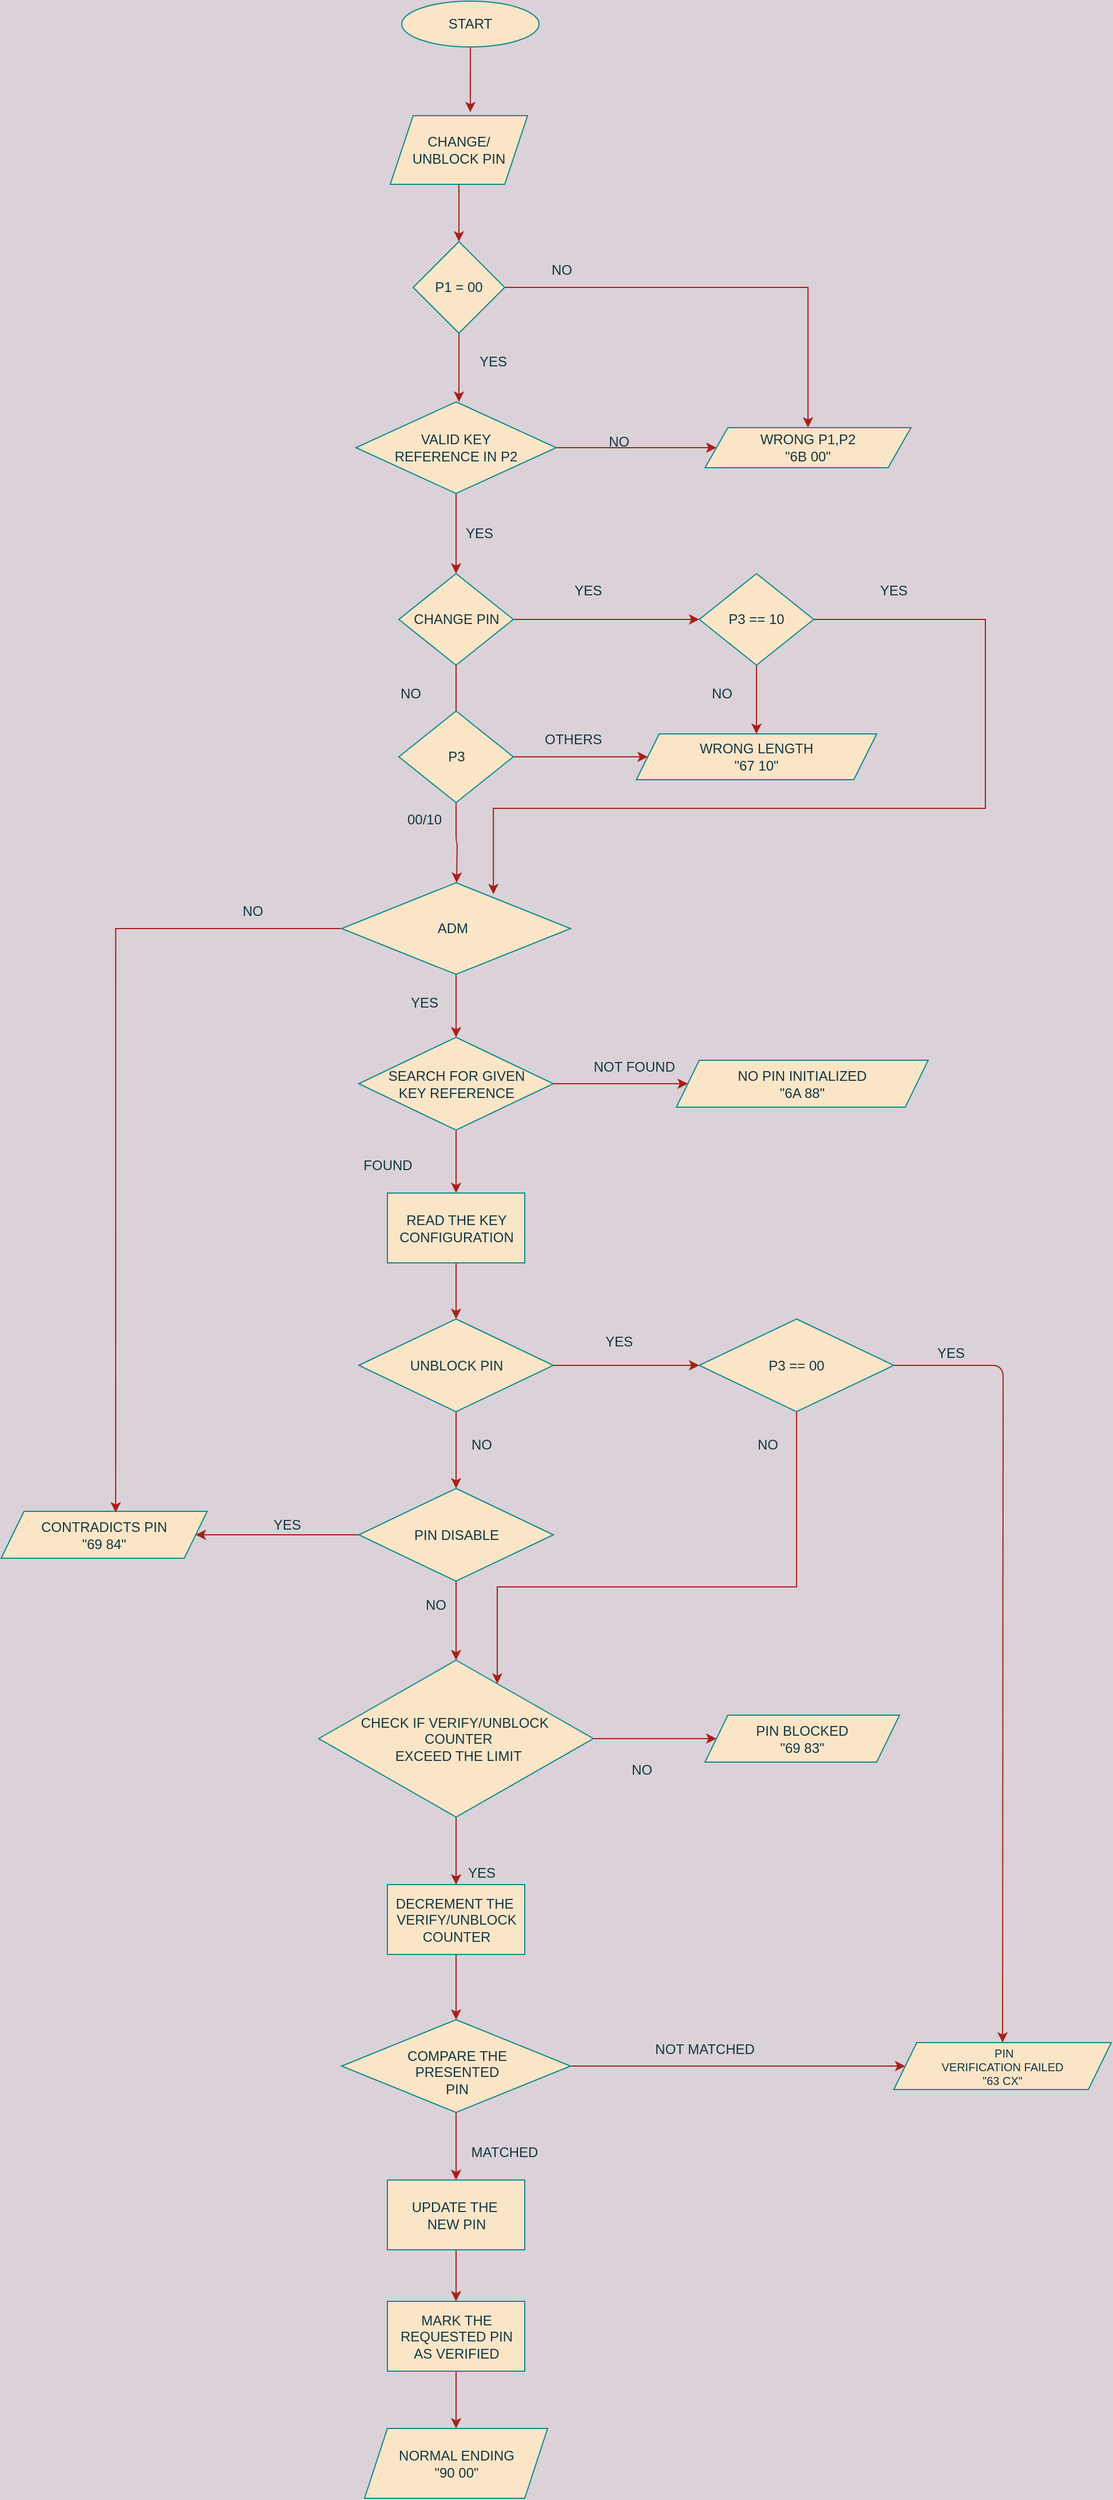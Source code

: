 <mxfile version="18.0.6" type="device"><diagram id="gzp4nmFFYQ91e2QbzzE0" name="Page-1"><mxGraphModel dx="1240" dy="790" grid="1" gridSize="10" guides="1" tooltips="1" connect="1" arrows="1" fold="1" page="1" pageScale="1" pageWidth="850" pageHeight="1100" background="#DAD2D8" math="0" shadow="0"><root><mxCell id="0"/><mxCell id="1" parent="0"/><mxCell id="MG4-aXTosAvQnPPMF3LU-4" style="edgeStyle=orthogonalEdgeStyle;rounded=0;orthogonalLoop=1;jettySize=auto;html=1;entryX=0.583;entryY=-0.05;entryDx=0;entryDy=0;entryPerimeter=0;labelBackgroundColor=#DAD2D8;strokeColor=#A8201A;fontColor=#143642;" parent="1" source="MG4-aXTosAvQnPPMF3LU-1" target="MG4-aXTosAvQnPPMF3LU-2" edge="1"><mxGeometry relative="1" as="geometry"/></mxCell><mxCell id="MG4-aXTosAvQnPPMF3LU-1" value="START" style="ellipse;whiteSpace=wrap;html=1;fillColor=#FAE5C7;strokeColor=#0F8B8D;fontColor=#143642;" parent="1" vertex="1"><mxGeometry x="360" y="10" width="120" height="40" as="geometry"/></mxCell><mxCell id="MG4-aXTosAvQnPPMF3LU-5" style="edgeStyle=orthogonalEdgeStyle;rounded=0;orthogonalLoop=1;jettySize=auto;html=1;entryX=0.5;entryY=0;entryDx=0;entryDy=0;labelBackgroundColor=#DAD2D8;strokeColor=#A8201A;fontColor=#143642;" parent="1" source="MG4-aXTosAvQnPPMF3LU-2" target="MG4-aXTosAvQnPPMF3LU-3" edge="1"><mxGeometry relative="1" as="geometry"/></mxCell><mxCell id="MG4-aXTosAvQnPPMF3LU-2" value="CHANGE/&lt;br&gt;UNBLOCK PIN" style="shape=parallelogram;perimeter=parallelogramPerimeter;whiteSpace=wrap;html=1;fixedSize=1;fillColor=#FAE5C7;strokeColor=#0F8B8D;fontColor=#143642;" parent="1" vertex="1"><mxGeometry x="350" y="110" width="120" height="60" as="geometry"/></mxCell><mxCell id="MG4-aXTosAvQnPPMF3LU-9" style="edgeStyle=orthogonalEdgeStyle;rounded=0;orthogonalLoop=1;jettySize=auto;html=1;labelBackgroundColor=#DAD2D8;strokeColor=#A8201A;fontColor=#143642;" parent="1" source="MG4-aXTosAvQnPPMF3LU-3" target="MG4-aXTosAvQnPPMF3LU-6" edge="1"><mxGeometry relative="1" as="geometry"/></mxCell><mxCell id="MG4-aXTosAvQnPPMF3LU-12" value="" style="edgeStyle=orthogonalEdgeStyle;rounded=0;orthogonalLoop=1;jettySize=auto;html=1;labelBackgroundColor=#DAD2D8;strokeColor=#A8201A;fontColor=#143642;" parent="1" source="MG4-aXTosAvQnPPMF3LU-3" edge="1"><mxGeometry relative="1" as="geometry"><mxPoint x="410" y="360" as="targetPoint"/></mxGeometry></mxCell><mxCell id="MG4-aXTosAvQnPPMF3LU-3" value="P1 = 00" style="rhombus;whiteSpace=wrap;html=1;fillColor=#FAE5C7;strokeColor=#0F8B8D;fontColor=#143642;" parent="1" vertex="1"><mxGeometry x="370" y="220" width="80" height="80" as="geometry"/></mxCell><mxCell id="MG4-aXTosAvQnPPMF3LU-6" value="WRONG P1,P2&lt;br&gt;&quot;6B 00&quot;" style="shape=parallelogram;perimeter=parallelogramPerimeter;whiteSpace=wrap;html=1;fixedSize=1;fillColor=#FAE5C7;strokeColor=#0F8B8D;fontColor=#143642;" parent="1" vertex="1"><mxGeometry x="625" y="382.5" width="180" height="35" as="geometry"/></mxCell><mxCell id="MG4-aXTosAvQnPPMF3LU-10" value="NO" style="text;html=1;strokeColor=none;fillColor=none;align=center;verticalAlign=middle;whiteSpace=wrap;rounded=0;fontColor=#143642;" parent="1" vertex="1"><mxGeometry x="470" y="230" width="60" height="30" as="geometry"/></mxCell><mxCell id="38JKRipiqlX0Olnz0UOX-1" style="edgeStyle=orthogonalEdgeStyle;rounded=0;orthogonalLoop=1;jettySize=auto;html=1;entryX=0;entryY=0.5;entryDx=0;entryDy=0;labelBackgroundColor=#DAD2D8;strokeColor=#A8201A;fontColor=#143642;" parent="1" source="MG4-aXTosAvQnPPMF3LU-13" target="MG4-aXTosAvQnPPMF3LU-6" edge="1"><mxGeometry relative="1" as="geometry"/></mxCell><mxCell id="O8jKD2jnSYwVNFKBRzWl-28" style="edgeStyle=orthogonalEdgeStyle;curved=0;rounded=1;sketch=0;orthogonalLoop=1;jettySize=auto;html=1;fontColor=#143642;strokeColor=#A8201A;fillColor=#FAE5C7;labelBackgroundColor=#DAD2D8;" parent="1" source="MG4-aXTosAvQnPPMF3LU-13" target="MG4-aXTosAvQnPPMF3LU-16" edge="1"><mxGeometry relative="1" as="geometry"/></mxCell><mxCell id="MG4-aXTosAvQnPPMF3LU-13" value="VALID KEY&lt;br&gt;REFERENCE IN P2" style="rhombus;whiteSpace=wrap;html=1;fillColor=#FAE5C7;strokeColor=#0F8B8D;fontColor=#143642;" parent="1" vertex="1"><mxGeometry x="320" y="360" width="175" height="80" as="geometry"/></mxCell><mxCell id="MG4-aXTosAvQnPPMF3LU-15" value="NO" style="text;html=1;strokeColor=none;fillColor=none;align=center;verticalAlign=middle;whiteSpace=wrap;rounded=0;fontColor=#143642;" parent="1" vertex="1"><mxGeometry x="520" y="380" width="60" height="30" as="geometry"/></mxCell><mxCell id="O8jKD2jnSYwVNFKBRzWl-29" style="edgeStyle=orthogonalEdgeStyle;curved=0;rounded=1;sketch=0;orthogonalLoop=1;jettySize=auto;html=1;fontColor=#143642;strokeColor=#A8201A;fillColor=#FAE5C7;startArrow=none;exitX=0.5;exitY=1;exitDx=0;exitDy=0;labelBackgroundColor=#DAD2D8;" parent="1" source="EzfGVU4DDTzKh8_YeEaM-4" edge="1"><mxGeometry relative="1" as="geometry"><mxPoint x="408" y="780" as="targetPoint"/></mxGeometry></mxCell><mxCell id="EzfGVU4DDTzKh8_YeEaM-3" style="edgeStyle=orthogonalEdgeStyle;rounded=0;orthogonalLoop=1;jettySize=auto;html=1;exitX=1;exitY=0.5;exitDx=0;exitDy=0;labelBackgroundColor=#DAD2D8;strokeColor=#A8201A;fontColor=#143642;" parent="1" source="MG4-aXTosAvQnPPMF3LU-16" target="EzfGVU4DDTzKh8_YeEaM-1" edge="1"><mxGeometry relative="1" as="geometry"/></mxCell><mxCell id="MG4-aXTosAvQnPPMF3LU-16" value="CHANGE PIN" style="rhombus;whiteSpace=wrap;html=1;fillColor=#FAE5C7;strokeColor=#0F8B8D;fontColor=#143642;" parent="1" vertex="1"><mxGeometry x="357.5" y="510" width="100" height="80" as="geometry"/></mxCell><mxCell id="MG4-aXTosAvQnPPMF3LU-18" value="WRONG LENGTH&lt;br&gt;&quot;67 10&quot;" style="shape=parallelogram;perimeter=parallelogramPerimeter;whiteSpace=wrap;html=1;fixedSize=1;fillColor=#FAE5C7;strokeColor=#0F8B8D;fontColor=#143642;" parent="1" vertex="1"><mxGeometry x="565" y="650" width="210" height="40" as="geometry"/></mxCell><mxCell id="MG4-aXTosAvQnPPMF3LU-20" value="YES" style="text;html=1;strokeColor=none;fillColor=none;align=center;verticalAlign=middle;whiteSpace=wrap;rounded=0;fontColor=#143642;" parent="1" vertex="1"><mxGeometry x="492.5" y="510" width="60" height="30" as="geometry"/></mxCell><mxCell id="MG4-aXTosAvQnPPMF3LU-21" value="YES" style="text;html=1;strokeColor=none;fillColor=none;align=center;verticalAlign=middle;whiteSpace=wrap;rounded=0;fontColor=#143642;" parent="1" vertex="1"><mxGeometry x="410" y="310" width="60" height="30" as="geometry"/></mxCell><mxCell id="MG4-aXTosAvQnPPMF3LU-22" value="YES" style="text;html=1;strokeColor=none;fillColor=none;align=center;verticalAlign=middle;whiteSpace=wrap;rounded=0;fontColor=#143642;" parent="1" vertex="1"><mxGeometry x="397.5" y="460" width="60" height="30" as="geometry"/></mxCell><mxCell id="MG4-aXTosAvQnPPMF3LU-26" style="edgeStyle=orthogonalEdgeStyle;rounded=0;orthogonalLoop=1;jettySize=auto;html=1;labelBackgroundColor=#DAD2D8;strokeColor=#A8201A;fontColor=#143642;" parent="1" source="MG4-aXTosAvQnPPMF3LU-23" target="MG4-aXTosAvQnPPMF3LU-25" edge="1"><mxGeometry relative="1" as="geometry"/></mxCell><mxCell id="O8jKD2jnSYwVNFKBRzWl-30" style="edgeStyle=orthogonalEdgeStyle;curved=0;rounded=1;sketch=0;orthogonalLoop=1;jettySize=auto;html=1;entryX=0.5;entryY=0;entryDx=0;entryDy=0;fontColor=#143642;strokeColor=#A8201A;fillColor=#FAE5C7;labelBackgroundColor=#DAD2D8;" parent="1" source="MG4-aXTosAvQnPPMF3LU-23" target="38JKRipiqlX0Olnz0UOX-39" edge="1"><mxGeometry relative="1" as="geometry"/></mxCell><mxCell id="MG4-aXTosAvQnPPMF3LU-23" value="SEARCH FOR GIVEN&lt;br&gt;KEY REFERENCE" style="rhombus;whiteSpace=wrap;html=1;fillColor=#FAE5C7;strokeColor=#0F8B8D;fontColor=#143642;" parent="1" vertex="1"><mxGeometry x="322.5" y="915" width="170" height="81" as="geometry"/></mxCell><mxCell id="MG4-aXTosAvQnPPMF3LU-25" value="NO PIN INITIALIZED&lt;br&gt;&quot;6A 88&quot;" style="shape=parallelogram;perimeter=parallelogramPerimeter;whiteSpace=wrap;html=1;fixedSize=1;fillColor=#FAE5C7;strokeColor=#0F8B8D;fontColor=#143642;" parent="1" vertex="1"><mxGeometry x="600" y="935" width="220" height="41" as="geometry"/></mxCell><mxCell id="38JKRipiqlX0Olnz0UOX-43" style="edgeStyle=orthogonalEdgeStyle;curved=0;rounded=1;sketch=0;orthogonalLoop=1;jettySize=auto;html=1;fontColor=#143642;strokeColor=#A8201A;fillColor=#FAE5C7;labelBackgroundColor=#DAD2D8;entryX=0.5;entryY=0;entryDx=0;entryDy=0;" parent="1" source="MG4-aXTosAvQnPPMF3LU-27" target="O8jKD2jnSYwVNFKBRzWl-16" edge="1"><mxGeometry relative="1" as="geometry"><mxPoint x="340" y="1345" as="targetPoint"/></mxGeometry></mxCell><mxCell id="38JKRipiqlX0Olnz0UOX-51" style="edgeStyle=orthogonalEdgeStyle;curved=0;rounded=1;sketch=0;orthogonalLoop=1;jettySize=auto;html=1;entryX=0.5;entryY=0;entryDx=0;entryDy=0;fontColor=#143642;strokeColor=#A8201A;fillColor=#FAE5C7;labelBackgroundColor=#DAD2D8;startArrow=none;exitX=1;exitY=0.5;exitDx=0;exitDy=0;" parent="1" source="EzfGVU4DDTzKh8_YeEaM-17" edge="1"><mxGeometry relative="1" as="geometry"><mxPoint x="885" y="1793" as="targetPoint"/></mxGeometry></mxCell><mxCell id="EzfGVU4DDTzKh8_YeEaM-19" style="edgeStyle=orthogonalEdgeStyle;rounded=0;orthogonalLoop=1;jettySize=auto;html=1;exitX=1;exitY=0.5;exitDx=0;exitDy=0;labelBackgroundColor=#DAD2D8;strokeColor=#A8201A;fontColor=#143642;" parent="1" source="MG4-aXTosAvQnPPMF3LU-27" target="EzfGVU4DDTzKh8_YeEaM-17" edge="1"><mxGeometry relative="1" as="geometry"><Array as="points"/></mxGeometry></mxCell><mxCell id="MG4-aXTosAvQnPPMF3LU-27" value="UNBLOCK PIN" style="rhombus;whiteSpace=wrap;html=1;fillColor=#FAE5C7;strokeColor=#0F8B8D;fontColor=#143642;" parent="1" vertex="1"><mxGeometry x="322.5" y="1161" width="170" height="81" as="geometry"/></mxCell><mxCell id="MG4-aXTosAvQnPPMF3LU-30" value="FOUND" style="text;html=1;strokeColor=none;fillColor=none;align=center;verticalAlign=middle;whiteSpace=wrap;rounded=0;fontColor=#143642;" parent="1" vertex="1"><mxGeometry x="317.5" y="1011" width="60" height="31" as="geometry"/></mxCell><mxCell id="MG4-aXTosAvQnPPMF3LU-31" value="NOT FOUND&amp;nbsp;" style="text;html=1;strokeColor=none;fillColor=none;align=center;verticalAlign=middle;whiteSpace=wrap;rounded=0;fontColor=#143642;" parent="1" vertex="1"><mxGeometry x="520" y="925" width="90" height="31" as="geometry"/></mxCell><mxCell id="MG4-aXTosAvQnPPMF3LU-36" value="NO" style="text;html=1;strokeColor=none;fillColor=none;align=center;verticalAlign=middle;whiteSpace=wrap;rounded=0;fontColor=#143642;" parent="1" vertex="1"><mxGeometry x="400" y="1255" width="60" height="31" as="geometry"/></mxCell><mxCell id="MG4-aXTosAvQnPPMF3LU-37" value="YES" style="text;html=1;strokeColor=none;fillColor=none;align=center;verticalAlign=middle;whiteSpace=wrap;rounded=0;fontColor=#143642;" parent="1" vertex="1"><mxGeometry x="520" y="1165" width="60" height="31" as="geometry"/></mxCell><mxCell id="38JKRipiqlX0Olnz0UOX-7" value="" style="edgeStyle=orthogonalEdgeStyle;curved=0;rounded=1;sketch=0;orthogonalLoop=1;jettySize=auto;html=1;fontColor=#143642;strokeColor=#A8201A;fillColor=#FAE5C7;labelBackgroundColor=#DAD2D8;" parent="1" source="MG4-aXTosAvQnPPMF3LU-43" target="38JKRipiqlX0Olnz0UOX-6" edge="1"><mxGeometry relative="1" as="geometry"/></mxCell><mxCell id="O8jKD2jnSYwVNFKBRzWl-13" style="edgeStyle=orthogonalEdgeStyle;curved=0;rounded=1;sketch=0;orthogonalLoop=1;jettySize=auto;html=1;entryX=0;entryY=0.5;entryDx=0;entryDy=0;fontColor=#143642;strokeColor=#A8201A;fillColor=#FAE5C7;labelBackgroundColor=#DAD2D8;" parent="1" source="MG4-aXTosAvQnPPMF3LU-43" target="38JKRipiqlX0Olnz0UOX-21" edge="1"><mxGeometry relative="1" as="geometry"/></mxCell><mxCell id="MG4-aXTosAvQnPPMF3LU-43" value="CHECK IF VERIFY/UNBLOCK&amp;nbsp;&lt;br&gt;&amp;nbsp;COUNTER&lt;br&gt;&amp;nbsp;EXCEED THE LIMIT" style="rhombus;whiteSpace=wrap;html=1;fillColor=#FAE5C7;strokeColor=#0F8B8D;fontColor=#143642;" parent="1" vertex="1"><mxGeometry x="287.5" y="1459" width="240" height="137" as="geometry"/></mxCell><mxCell id="38JKRipiqlX0Olnz0UOX-12" value="" style="edgeStyle=orthogonalEdgeStyle;curved=0;rounded=1;sketch=0;orthogonalLoop=1;jettySize=auto;html=1;fontColor=#143642;strokeColor=#A8201A;fillColor=#FAE5C7;labelBackgroundColor=#DAD2D8;" parent="1" source="MG4-aXTosAvQnPPMF3LU-47" target="38JKRipiqlX0Olnz0UOX-11" edge="1"><mxGeometry relative="1" as="geometry"/></mxCell><mxCell id="EzfGVU4DDTzKh8_YeEaM-25" style="edgeStyle=orthogonalEdgeStyle;rounded=0;orthogonalLoop=1;jettySize=auto;html=1;exitX=1;exitY=0.5;exitDx=0;exitDy=0;labelBackgroundColor=#DAD2D8;strokeColor=#A8201A;fontColor=#143642;" parent="1" source="MG4-aXTosAvQnPPMF3LU-47" edge="1"><mxGeometry relative="1" as="geometry"><mxPoint x="800" y="1813.5" as="targetPoint"/></mxGeometry></mxCell><mxCell id="MG4-aXTosAvQnPPMF3LU-47" value="COMPARE THE PRESENTED&lt;br&gt;PIN" style="rhombus;whiteSpace=wrap;html=1;fillColor=#FAE5C7;strokeColor=#0F8B8D;fontColor=#143642;spacingLeft=24;spacingRight=23;spacingTop=11;" parent="1" vertex="1"><mxGeometry x="307.5" y="1773" width="200" height="81" as="geometry"/></mxCell><mxCell id="MG4-aXTosAvQnPPMF3LU-54" style="edgeStyle=orthogonalEdgeStyle;rounded=0;orthogonalLoop=1;jettySize=auto;html=1;exitX=0.5;exitY=1;exitDx=0;exitDy=0;labelBackgroundColor=#DAD2D8;strokeColor=#A8201A;fontColor=#143642;" parent="1" edge="1"><mxGeometry relative="1" as="geometry"><mxPoint x="410" y="2143" as="sourcePoint"/><mxPoint x="410" y="2143" as="targetPoint"/></mxGeometry></mxCell><mxCell id="MG4-aXTosAvQnPPMF3LU-55" value="NO" style="text;html=1;strokeColor=none;fillColor=none;align=center;verticalAlign=middle;whiteSpace=wrap;rounded=0;fontColor=#143642;" parent="1" vertex="1"><mxGeometry x="650" y="1255" width="60" height="31" as="geometry"/></mxCell><mxCell id="MG4-aXTosAvQnPPMF3LU-56" value="NO" style="text;html=1;strokeColor=none;fillColor=none;align=center;verticalAlign=middle;whiteSpace=wrap;rounded=0;fontColor=#143642;" parent="1" vertex="1"><mxGeometry x="540" y="1539" width="60" height="31" as="geometry"/></mxCell><mxCell id="MG4-aXTosAvQnPPMF3LU-57" value="NOT MATCHED" style="text;html=1;strokeColor=none;fillColor=none;align=center;verticalAlign=middle;whiteSpace=wrap;rounded=0;fontColor=#143642;" parent="1" vertex="1"><mxGeometry x="580" y="1783" width="90" height="31" as="geometry"/></mxCell><mxCell id="MG4-aXTosAvQnPPMF3LU-58" value="YES" style="text;html=1;strokeColor=none;fillColor=none;align=center;verticalAlign=middle;whiteSpace=wrap;rounded=0;fontColor=#143642;" parent="1" vertex="1"><mxGeometry x="230" y="1325" width="60" height="31" as="geometry"/></mxCell><mxCell id="MG4-aXTosAvQnPPMF3LU-59" value="YES" style="text;html=1;strokeColor=none;fillColor=none;align=center;verticalAlign=middle;whiteSpace=wrap;rounded=0;fontColor=#143642;" parent="1" vertex="1"><mxGeometry x="400" y="1629" width="60" height="31" as="geometry"/></mxCell><mxCell id="MG4-aXTosAvQnPPMF3LU-60" value="MATCHED" style="text;html=1;strokeColor=none;fillColor=none;align=center;verticalAlign=middle;whiteSpace=wrap;rounded=0;fontColor=#143642;" parent="1" vertex="1"><mxGeometry x="420" y="1873" width="60" height="31" as="geometry"/></mxCell><mxCell id="38JKRipiqlX0Olnz0UOX-9" value="" style="edgeStyle=orthogonalEdgeStyle;curved=0;rounded=1;sketch=0;orthogonalLoop=1;jettySize=auto;html=1;fontColor=#143642;strokeColor=#A8201A;fillColor=#FAE5C7;labelBackgroundColor=#DAD2D8;entryX=0.5;entryY=0;entryDx=0;entryDy=0;" parent="1" source="38JKRipiqlX0Olnz0UOX-6" target="MG4-aXTosAvQnPPMF3LU-47" edge="1"><mxGeometry relative="1" as="geometry"><mxPoint x="410" y="1689" as="targetPoint"/></mxGeometry></mxCell><mxCell id="38JKRipiqlX0Olnz0UOX-6" value="DECREMENT THE&amp;nbsp;&lt;br&gt;VERIFY/UNBLOCK COUNTER" style="whiteSpace=wrap;html=1;fillColor=#FAE5C7;strokeColor=#0F8B8D;fontColor=#143642;" parent="1" vertex="1"><mxGeometry x="347.5" y="1655" width="120" height="61" as="geometry"/></mxCell><mxCell id="O8jKD2jnSYwVNFKBRzWl-3" value="" style="edgeStyle=orthogonalEdgeStyle;rounded=0;orthogonalLoop=1;jettySize=auto;html=1;labelBackgroundColor=#DAD2D8;strokeColor=#A8201A;fontColor=#143642;" parent="1" source="38JKRipiqlX0Olnz0UOX-11" target="O8jKD2jnSYwVNFKBRzWl-2" edge="1"><mxGeometry relative="1" as="geometry"/></mxCell><mxCell id="38JKRipiqlX0Olnz0UOX-11" value="UPDATE THE&amp;nbsp;&lt;br&gt;NEW PIN" style="whiteSpace=wrap;html=1;fillColor=#FAE5C7;strokeColor=#0F8B8D;fontColor=#143642;" parent="1" vertex="1"><mxGeometry x="347.5" y="1913" width="120" height="61" as="geometry"/></mxCell><mxCell id="38JKRipiqlX0Olnz0UOX-19" value="CONTRADICTS PIN&lt;br&gt;&quot;69 84&quot;" style="shape=parallelogram;perimeter=parallelogramPerimeter;whiteSpace=wrap;html=1;fixedSize=1;fillColor=#FAE5C7;strokeColor=#0F8B8D;fontColor=#143642;" parent="1" vertex="1"><mxGeometry x="10" y="1329" width="180" height="41" as="geometry"/></mxCell><mxCell id="38JKRipiqlX0Olnz0UOX-21" value="PIN BLOCKED&lt;br&gt;&quot;69 83&quot;" style="shape=parallelogram;perimeter=parallelogramPerimeter;whiteSpace=wrap;html=1;fixedSize=1;fillColor=#FAE5C7;strokeColor=#0F8B8D;fontColor=#143642;" parent="1" vertex="1"><mxGeometry x="625" y="1507" width="170" height="41" as="geometry"/></mxCell><mxCell id="O8jKD2jnSYwVNFKBRzWl-33" value="" style="edgeStyle=orthogonalEdgeStyle;curved=0;rounded=1;sketch=0;orthogonalLoop=1;jettySize=auto;html=1;fontColor=#143642;strokeColor=#A8201A;fillColor=#FAE5C7;entryX=0.5;entryY=0;entryDx=0;entryDy=0;labelBackgroundColor=#DAD2D8;" parent="1" source="38JKRipiqlX0Olnz0UOX-39" target="MG4-aXTosAvQnPPMF3LU-27" edge="1"><mxGeometry relative="1" as="geometry"><mxPoint x="407.5" y="1141" as="targetPoint"/></mxGeometry></mxCell><mxCell id="38JKRipiqlX0Olnz0UOX-39" value="READ THE KEY CONFIGURATION" style="whiteSpace=wrap;html=1;fillColor=#FAE5C7;strokeColor=#0F8B8D;fontColor=#143642;" parent="1" vertex="1"><mxGeometry x="347.5" y="1051" width="120" height="61" as="geometry"/></mxCell><mxCell id="38JKRipiqlX0Olnz0UOX-47" value="00/10" style="text;html=1;strokeColor=none;fillColor=none;align=center;verticalAlign=middle;whiteSpace=wrap;rounded=0;sketch=0;fontColor=#143642;" parent="1" vertex="1"><mxGeometry x="350" y="710" width="60" height="30" as="geometry"/></mxCell><mxCell id="EzfGVU4DDTzKh8_YeEaM-23" value="" style="edgeStyle=orthogonalEdgeStyle;rounded=0;orthogonalLoop=1;jettySize=auto;html=1;labelBackgroundColor=#DAD2D8;strokeColor=#A8201A;fontColor=#143642;" parent="1" source="O8jKD2jnSYwVNFKBRzWl-2" target="O8jKD2jnSYwVNFKBRzWl-5" edge="1"><mxGeometry relative="1" as="geometry"/></mxCell><mxCell id="O8jKD2jnSYwVNFKBRzWl-2" value="MARK THE REQUESTED PIN&lt;br&gt;AS VERIFIED" style="whiteSpace=wrap;html=1;fillColor=#FAE5C7;strokeColor=#0F8B8D;fontColor=#143642;" parent="1" vertex="1"><mxGeometry x="347.5" y="2019" width="120" height="61" as="geometry"/></mxCell><mxCell id="O8jKD2jnSYwVNFKBRzWl-5" value="NORMAL ENDING&lt;br&gt;&quot;90 00&quot;" style="shape=parallelogram;perimeter=parallelogramPerimeter;whiteSpace=wrap;html=1;fixedSize=1;fillColor=#FAE5C7;strokeColor=#0F8B8D;fontColor=#143642;" parent="1" vertex="1"><mxGeometry x="327.5" y="2130" width="160" height="61" as="geometry"/></mxCell><mxCell id="O8jKD2jnSYwVNFKBRzWl-8" value="&amp;nbsp;PIN&lt;br style=&quot;font-size: 10px;&quot;&gt;VERIFICATION FAILED&lt;br style=&quot;font-size: 10px;&quot;&gt;&quot;63 CX&quot;" style="shape=parallelogram;perimeter=parallelogramPerimeter;whiteSpace=wrap;html=1;fixedSize=1;fillColor=#FAE5C7;strokeColor=#0F8B8D;fontColor=#143642;fontSize=10;" parent="1" vertex="1"><mxGeometry x="790" y="1793" width="190" height="41" as="geometry"/></mxCell><mxCell id="O8jKD2jnSYwVNFKBRzWl-18" style="edgeStyle=orthogonalEdgeStyle;curved=0;rounded=1;sketch=0;orthogonalLoop=1;jettySize=auto;html=1;entryX=0.5;entryY=0;entryDx=0;entryDy=0;fontColor=#143642;strokeColor=#A8201A;fillColor=#FAE5C7;labelBackgroundColor=#DAD2D8;" parent="1" source="O8jKD2jnSYwVNFKBRzWl-16" target="MG4-aXTosAvQnPPMF3LU-43" edge="1"><mxGeometry relative="1" as="geometry"/></mxCell><mxCell id="O8jKD2jnSYwVNFKBRzWl-20" style="edgeStyle=orthogonalEdgeStyle;curved=0;rounded=1;sketch=0;orthogonalLoop=1;jettySize=auto;html=1;fontColor=#143642;strokeColor=#A8201A;fillColor=#FAE5C7;entryX=1;entryY=0.5;entryDx=0;entryDy=0;labelBackgroundColor=#DAD2D8;" parent="1" source="O8jKD2jnSYwVNFKBRzWl-16" target="38JKRipiqlX0Olnz0UOX-19" edge="1"><mxGeometry relative="1" as="geometry"><mxPoint x="170" y="1419" as="targetPoint"/></mxGeometry></mxCell><mxCell id="O8jKD2jnSYwVNFKBRzWl-16" value="PIN DISABLE" style="rhombus;whiteSpace=wrap;html=1;fillColor=#FAE5C7;strokeColor=#0F8B8D;fontColor=#143642;" parent="1" vertex="1"><mxGeometry x="322.5" y="1309" width="170" height="81" as="geometry"/></mxCell><mxCell id="O8jKD2jnSYwVNFKBRzWl-21" value="NO" style="text;html=1;strokeColor=none;fillColor=none;align=center;verticalAlign=middle;whiteSpace=wrap;rounded=0;fontColor=#143642;" parent="1" vertex="1"><mxGeometry x="360" y="1395" width="60" height="31" as="geometry"/></mxCell><mxCell id="O8jKD2jnSYwVNFKBRzWl-23" value="YES" style="text;html=1;strokeColor=none;fillColor=none;align=center;verticalAlign=middle;whiteSpace=wrap;rounded=0;fontColor=#143642;" parent="1" vertex="1"><mxGeometry x="810" y="1175" width="60" height="31" as="geometry"/></mxCell><mxCell id="EzfGVU4DDTzKh8_YeEaM-2" style="edgeStyle=orthogonalEdgeStyle;rounded=0;orthogonalLoop=1;jettySize=auto;html=1;exitX=0.5;exitY=1;exitDx=0;exitDy=0;entryX=0.5;entryY=0;entryDx=0;entryDy=0;labelBackgroundColor=#DAD2D8;strokeColor=#A8201A;fontColor=#143642;" parent="1" source="EzfGVU4DDTzKh8_YeEaM-1" target="MG4-aXTosAvQnPPMF3LU-18" edge="1"><mxGeometry relative="1" as="geometry"><mxPoint x="970" y="550" as="targetPoint"/></mxGeometry></mxCell><mxCell id="EzfGVU4DDTzKh8_YeEaM-13" style="edgeStyle=orthogonalEdgeStyle;rounded=0;orthogonalLoop=1;jettySize=auto;html=1;exitX=1;exitY=0.5;exitDx=0;exitDy=0;labelBackgroundColor=#DAD2D8;strokeColor=#A8201A;fontColor=#143642;entryX=0.663;entryY=0.125;entryDx=0;entryDy=0;entryPerimeter=0;" parent="1" source="EzfGVU4DDTzKh8_YeEaM-1" target="GAqMXG7nuqTUhk9b3Eax-1" edge="1"><mxGeometry relative="1" as="geometry"><mxPoint x="440" y="770" as="targetPoint"/><Array as="points"><mxPoint x="870" y="550"/><mxPoint x="870" y="715"/><mxPoint x="440" y="715"/></Array></mxGeometry></mxCell><mxCell id="EzfGVU4DDTzKh8_YeEaM-1" value="P3 == 10" style="rhombus;whiteSpace=wrap;html=1;fillColor=#FAE5C7;strokeColor=#0F8B8D;fontColor=#143642;" parent="1" vertex="1"><mxGeometry x="620" y="510" width="100" height="80" as="geometry"/></mxCell><mxCell id="EzfGVU4DDTzKh8_YeEaM-12" style="edgeStyle=orthogonalEdgeStyle;rounded=0;orthogonalLoop=1;jettySize=auto;html=1;exitX=1;exitY=0.5;exitDx=0;exitDy=0;entryX=0;entryY=0.5;entryDx=0;entryDy=0;labelBackgroundColor=#DAD2D8;strokeColor=#A8201A;fontColor=#143642;" parent="1" source="EzfGVU4DDTzKh8_YeEaM-4" target="MG4-aXTosAvQnPPMF3LU-18" edge="1"><mxGeometry relative="1" as="geometry"/></mxCell><mxCell id="EzfGVU4DDTzKh8_YeEaM-4" value="P3" style="rhombus;whiteSpace=wrap;html=1;fillColor=#FAE5C7;strokeColor=#0F8B8D;fontColor=#143642;" parent="1" vertex="1"><mxGeometry x="357.5" y="630" width="100" height="80" as="geometry"/></mxCell><mxCell id="EzfGVU4DDTzKh8_YeEaM-5" value="" style="edgeStyle=orthogonalEdgeStyle;curved=0;rounded=1;sketch=0;orthogonalLoop=1;jettySize=auto;html=1;entryX=0.5;entryY=0;entryDx=0;entryDy=0;fontColor=#143642;strokeColor=#A8201A;fillColor=#FAE5C7;endArrow=none;labelBackgroundColor=#DAD2D8;" parent="1" source="MG4-aXTosAvQnPPMF3LU-16" target="EzfGVU4DDTzKh8_YeEaM-4" edge="1"><mxGeometry relative="1" as="geometry"><mxPoint x="407.5" y="590" as="sourcePoint"/><mxPoint x="407.5" y="710" as="targetPoint"/></mxGeometry></mxCell><mxCell id="EzfGVU4DDTzKh8_YeEaM-11" value="NO" style="text;html=1;strokeColor=none;fillColor=none;align=center;verticalAlign=middle;whiteSpace=wrap;rounded=0;fontColor=#143642;" parent="1" vertex="1"><mxGeometry x="337.5" y="600" width="60" height="30" as="geometry"/></mxCell><mxCell id="EzfGVU4DDTzKh8_YeEaM-14" value="YES" style="text;html=1;strokeColor=none;fillColor=none;align=center;verticalAlign=middle;whiteSpace=wrap;rounded=0;fontColor=#143642;" parent="1" vertex="1"><mxGeometry x="760" y="510" width="60" height="30" as="geometry"/></mxCell><mxCell id="EzfGVU4DDTzKh8_YeEaM-15" value="OTHERS" style="text;html=1;strokeColor=none;fillColor=none;align=center;verticalAlign=middle;whiteSpace=wrap;rounded=0;fontColor=#143642;" parent="1" vertex="1"><mxGeometry x="480" y="640" width="60" height="30" as="geometry"/></mxCell><mxCell id="EzfGVU4DDTzKh8_YeEaM-21" style="edgeStyle=orthogonalEdgeStyle;rounded=0;orthogonalLoop=1;jettySize=auto;html=1;exitX=0.5;exitY=1;exitDx=0;exitDy=0;entryX=0.65;entryY=0.15;entryDx=0;entryDy=0;entryPerimeter=0;labelBackgroundColor=#DAD2D8;strokeColor=#A8201A;fontColor=#143642;" parent="1" source="EzfGVU4DDTzKh8_YeEaM-17" target="MG4-aXTosAvQnPPMF3LU-43" edge="1"><mxGeometry relative="1" as="geometry"><mxPoint x="530" y="1535" as="targetPoint"/><Array as="points"><mxPoint x="705" y="1395"/><mxPoint x="444" y="1395"/></Array></mxGeometry></mxCell><mxCell id="EzfGVU4DDTzKh8_YeEaM-17" value="P3 == 00" style="rhombus;whiteSpace=wrap;html=1;fillColor=#FAE5C7;strokeColor=#0F8B8D;fontColor=#143642;" parent="1" vertex="1"><mxGeometry x="620" y="1161" width="170" height="81" as="geometry"/></mxCell><mxCell id="EzfGVU4DDTzKh8_YeEaM-26" value="NO" style="text;html=1;strokeColor=none;fillColor=none;align=center;verticalAlign=middle;whiteSpace=wrap;rounded=0;fontColor=#143642;" parent="1" vertex="1"><mxGeometry x="610" y="600" width="60" height="30" as="geometry"/></mxCell><mxCell id="GAqMXG7nuqTUhk9b3Eax-2" style="edgeStyle=orthogonalEdgeStyle;rounded=0;orthogonalLoop=1;jettySize=auto;html=1;entryX=0.5;entryY=0;entryDx=0;entryDy=0;labelBackgroundColor=#DAD2D8;strokeColor=#A8201A;fontColor=#143642;" parent="1" source="GAqMXG7nuqTUhk9b3Eax-1" target="MG4-aXTosAvQnPPMF3LU-23" edge="1"><mxGeometry relative="1" as="geometry"/></mxCell><mxCell id="GAqMXG7nuqTUhk9b3Eax-3" style="edgeStyle=orthogonalEdgeStyle;rounded=0;orthogonalLoop=1;jettySize=auto;html=1;entryX=0.556;entryY=0.024;entryDx=0;entryDy=0;entryPerimeter=0;labelBackgroundColor=#DAD2D8;strokeColor=#A8201A;fontColor=#143642;" parent="1" source="GAqMXG7nuqTUhk9b3Eax-1" target="38JKRipiqlX0Olnz0UOX-19" edge="1"><mxGeometry relative="1" as="geometry"><mxPoint x="120" y="1270" as="targetPoint"/></mxGeometry></mxCell><mxCell id="GAqMXG7nuqTUhk9b3Eax-1" value="ADM&amp;nbsp;&amp;nbsp;" style="rhombus;whiteSpace=wrap;html=1;fillColor=#FAE5C7;strokeColor=#0F8B8D;fontColor=#143642;" parent="1" vertex="1"><mxGeometry x="307.5" y="780" width="200" height="80" as="geometry"/></mxCell><mxCell id="GAqMXG7nuqTUhk9b3Eax-4" value="NO" style="text;html=1;strokeColor=none;fillColor=none;align=center;verticalAlign=middle;whiteSpace=wrap;rounded=0;fontColor=#143642;" parent="1" vertex="1"><mxGeometry x="200" y="790" width="60" height="30" as="geometry"/></mxCell><mxCell id="GAqMXG7nuqTUhk9b3Eax-5" value="YES" style="text;html=1;strokeColor=none;fillColor=none;align=center;verticalAlign=middle;whiteSpace=wrap;rounded=0;fontColor=#143642;" parent="1" vertex="1"><mxGeometry x="350" y="870" width="60" height="30" as="geometry"/></mxCell></root></mxGraphModel></diagram></mxfile>